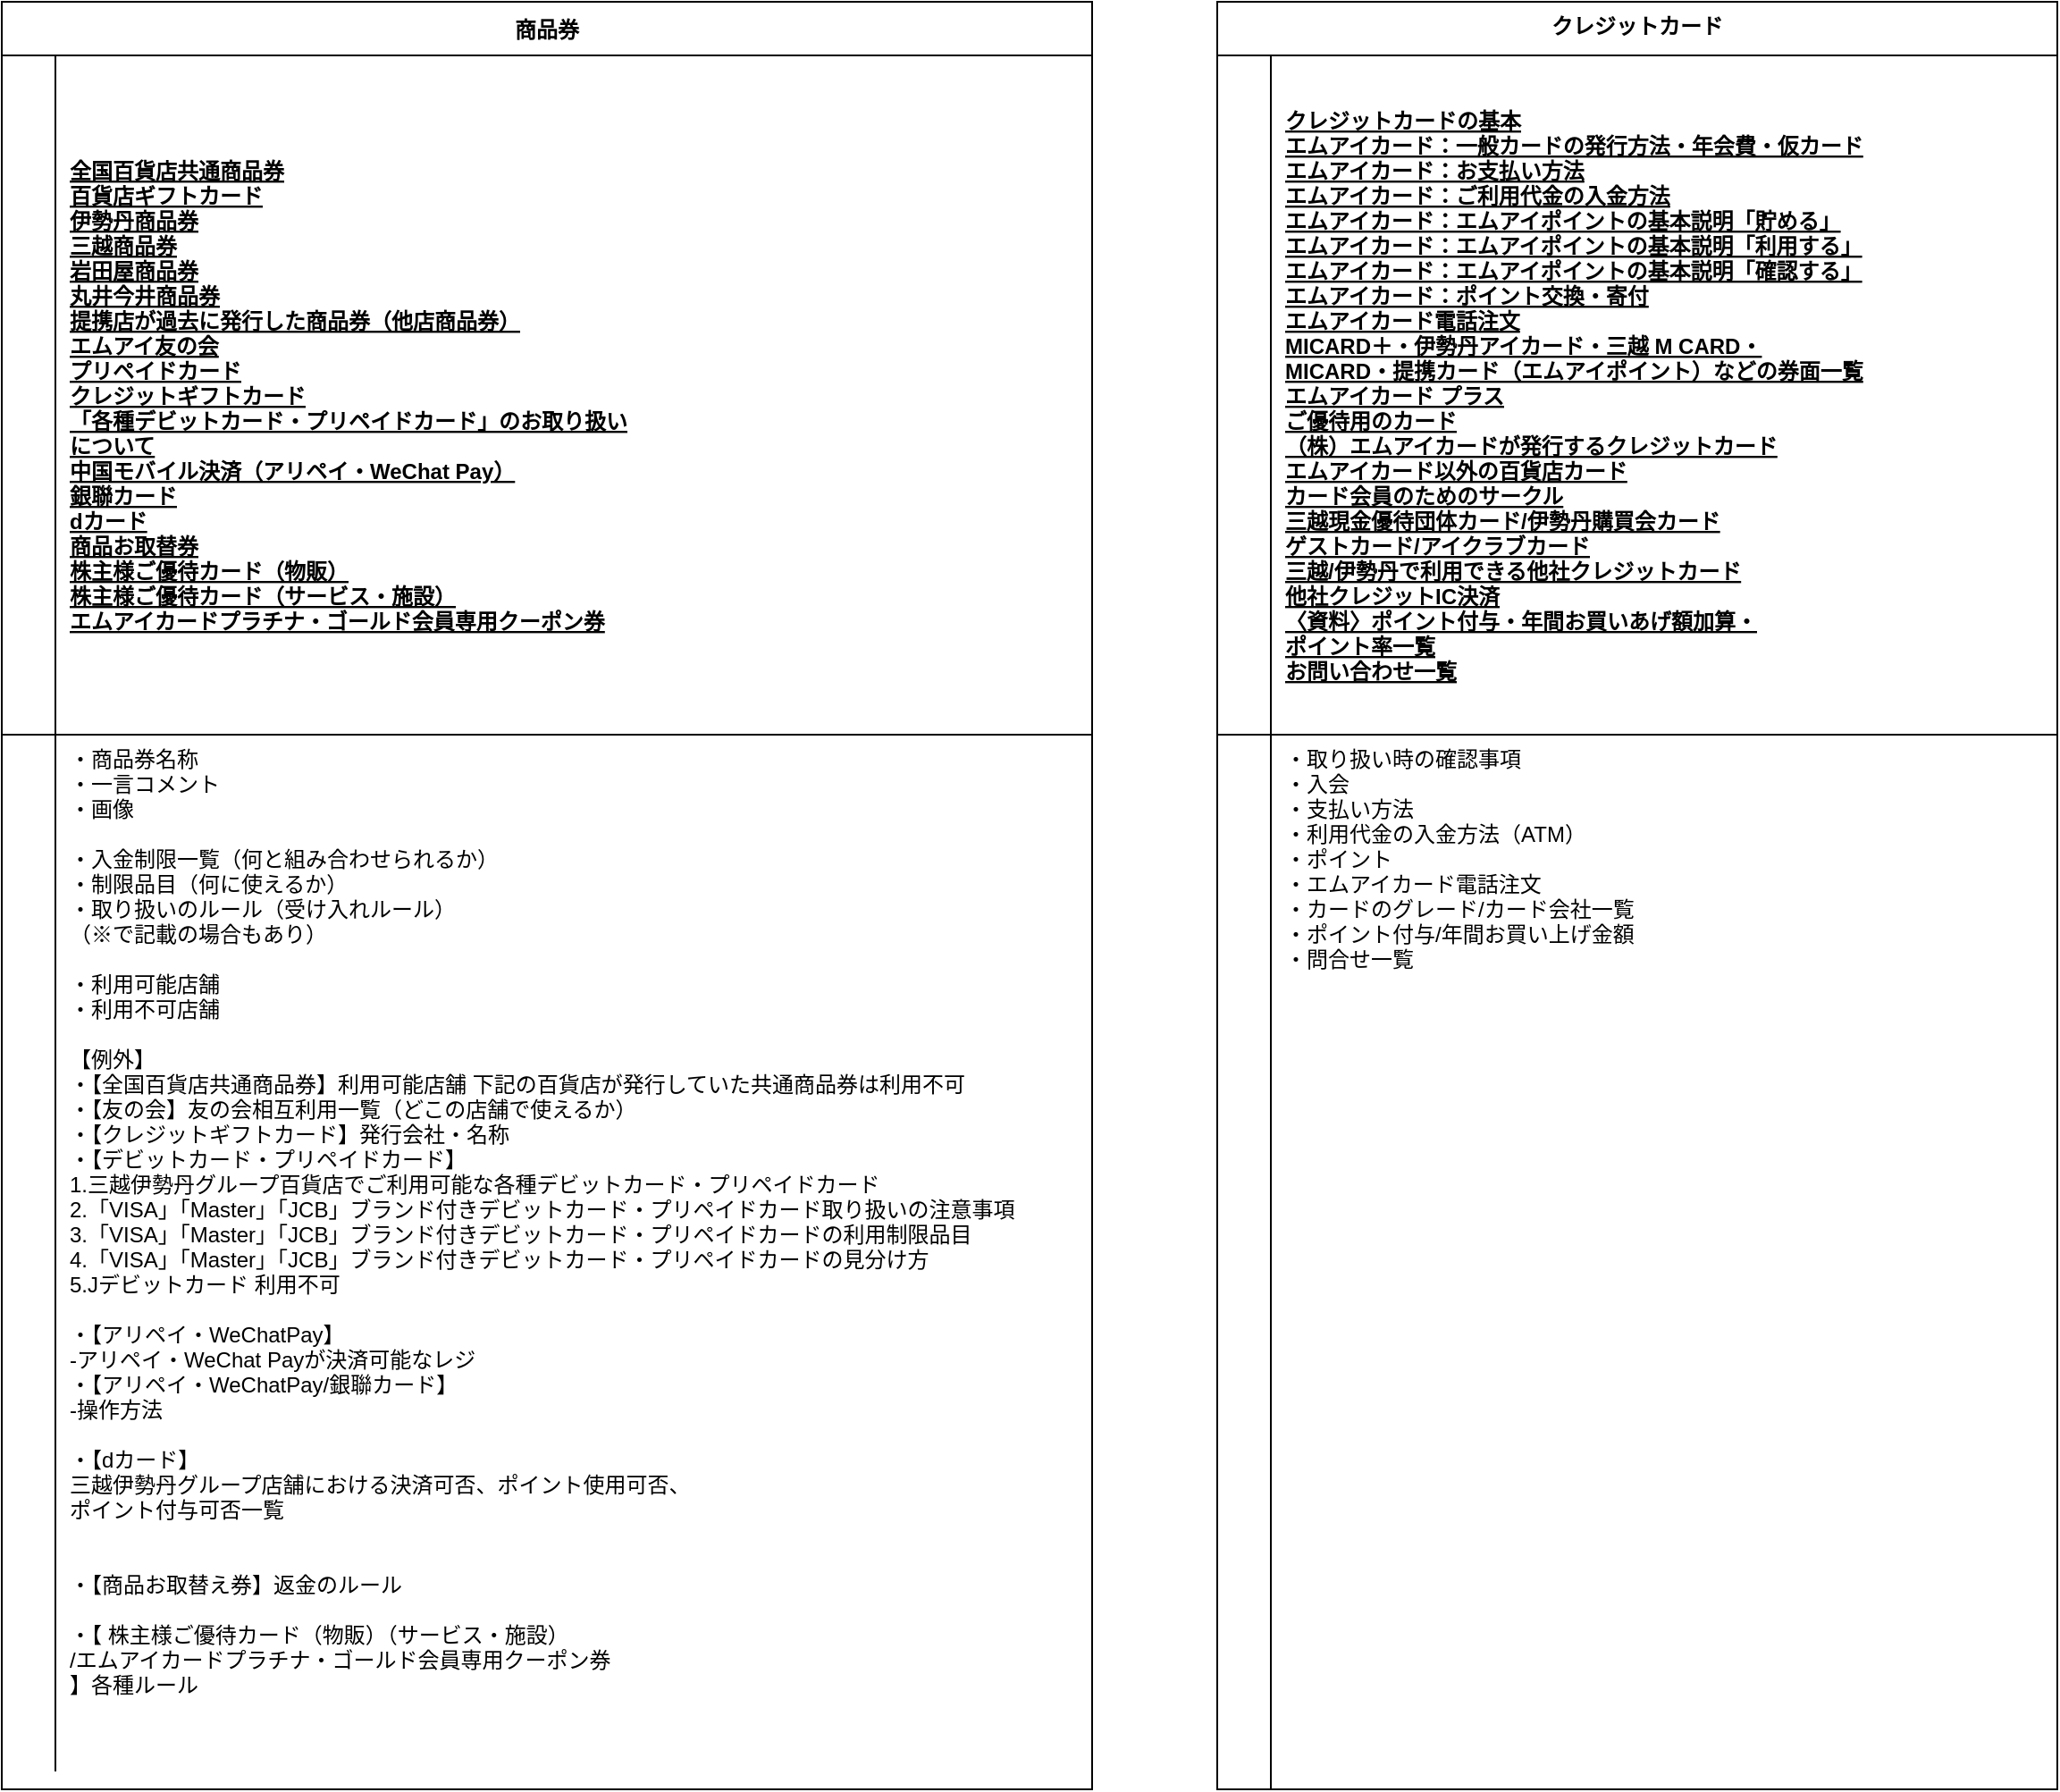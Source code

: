 <mxfile version="13.6.4" type="github">
  <diagram id="rJ6ByPcGutVyXSXBhFUs" name="Page-1">
    <mxGraphModel dx="1543" dy="383" grid="1" gridSize="10" guides="1" tooltips="1" connect="1" arrows="1" fold="1" page="1" pageScale="1" pageWidth="827" pageHeight="1169" math="0" shadow="0">
      <root>
        <mxCell id="0" />
        <mxCell id="1" parent="0" />
        <mxCell id="XxfZhBtblslHPCMTZEOd-1" value="商品券" style="shape=table;startSize=30;container=1;collapsible=1;childLayout=tableLayout;fixedRows=1;rowLines=0;fontStyle=1;align=center;resizeLast=1;" vertex="1" parent="1">
          <mxGeometry x="-520" y="80" width="610" height="1000" as="geometry" />
        </mxCell>
        <mxCell id="XxfZhBtblslHPCMTZEOd-2" value="" style="shape=partialRectangle;collapsible=0;dropTarget=0;pointerEvents=0;fillColor=none;points=[[0,0.5],[1,0.5]];portConstraint=eastwest;top=0;left=0;right=0;bottom=1;" vertex="1" parent="XxfZhBtblslHPCMTZEOd-1">
          <mxGeometry y="30" width="610" height="380" as="geometry" />
        </mxCell>
        <mxCell id="XxfZhBtblslHPCMTZEOd-3" value="" style="shape=partialRectangle;overflow=hidden;connectable=0;fillColor=none;top=0;left=0;bottom=0;right=0;fontStyle=1;" vertex="1" parent="XxfZhBtblslHPCMTZEOd-2">
          <mxGeometry width="30" height="380" as="geometry" />
        </mxCell>
        <mxCell id="XxfZhBtblslHPCMTZEOd-4" value="全国百貨店共通商品券&#xa;百貨店ギフトカード&#xa;伊勢丹商品券&#xa;三越商品券&#xa;岩田屋商品券&#xa;丸井今井商品券&#xa;提携店が過去に発行した商品券（他店商品券）&#xa;エムアイ友の会&#xa;プリペイドカード&#xa;クレジットギフトカード&#xa;「各種デビットカード・プリペイドカード」のお取り扱い&#xa;について&#xa;中国モバイル決済（アリペイ・WeChat Pay）&#xa;銀聯カード&#xa;dカード&#xa;商品お取替券&#xa;株主様ご優待カード（物販）&#xa;株主様ご優待カード（サービス・施設）&#xa;エムアイカードプラチナ・ゴールド会員専用クーポン券" style="shape=partialRectangle;overflow=hidden;connectable=0;fillColor=none;top=0;left=0;bottom=0;right=0;align=left;spacingLeft=6;fontStyle=5;" vertex="1" parent="XxfZhBtblslHPCMTZEOd-2">
          <mxGeometry x="30" width="580" height="380" as="geometry" />
        </mxCell>
        <mxCell id="XxfZhBtblslHPCMTZEOd-5" value="" style="shape=partialRectangle;collapsible=0;dropTarget=0;pointerEvents=0;fillColor=none;points=[[0,0.5],[1,0.5]];portConstraint=eastwest;top=0;left=0;right=0;bottom=0;" vertex="1" parent="XxfZhBtblslHPCMTZEOd-1">
          <mxGeometry y="410" width="610" height="580" as="geometry" />
        </mxCell>
        <mxCell id="XxfZhBtblslHPCMTZEOd-6" value="" style="shape=partialRectangle;overflow=hidden;connectable=0;fillColor=none;top=0;left=0;bottom=0;right=0;" vertex="1" parent="XxfZhBtblslHPCMTZEOd-5">
          <mxGeometry width="30" height="580" as="geometry" />
        </mxCell>
        <mxCell id="XxfZhBtblslHPCMTZEOd-7" value="・商品券名称&#xa;・一言コメント&#xa;・画像&#xa;&#xa;・入金制限一覧（何と組み合わせられるか）&#xa;・制限品目（何に使えるか）&#xa;・取り扱いのルール（受け入れルール）&#xa;（※で記載の場合もあり）&#xa;&#xa;・利用可能店舗&#xa;・利用不可店舗&#xa;&#xa;【例外】&#xa;・【全国百貨店共通商品券】利用可能店舗 下記の百貨店が発行していた共通商品券は利用不可&#xa;・【友の会】友の会相互利用一覧（どこの店舗で使えるか）&#xa;・【クレジットギフトカード】発行会社・名称&#xa;・【デビットカード・プリペイドカード】&#xa;1.三越伊勢丹グループ百貨店でご利用可能な各種デビットカード・プリペイドカード&#xa;2.「VISA」「Master」「JCB」ブランド付きデビットカード・プリペイドカード取り扱いの注意事項&#xa;3.「VISA」「Master」「JCB」ブランド付きデビットカード・プリペイドカードの利用制限品目&#xa;4.「VISA」「Master」「JCB」ブランド付きデビットカード・プリペイドカードの見分け方&#xa;5.Jデビットカード 利用不可 &#xa;&#xa;・【アリペイ・WeChatPay】&#xa;-アリペイ・WeChat Payが決済可能なレジ&#xa;・【アリペイ・WeChatPay/銀聯カード】&#xa;-操作方法&#xa;&#xa;・【dカード】&#xa;三越伊勢丹グループ店舗における決済可否、ポイント使用可否、&#xa;ポイント付与可否一覧&#xa;&#xa;&#xa;・【商品お取替え券】返金のルール&#xa;&#xa;・【 株主様ご優待カード（物販）（サービス・施設）&#xa;/エムアイカードプラチナ・ゴールド会員専用クーポン券&#xa;】各種ルール&#xa;&#xa;" style="shape=partialRectangle;overflow=hidden;connectable=0;fillColor=none;top=0;left=0;bottom=0;right=0;align=left;spacingLeft=6;verticalAlign=top;" vertex="1" parent="XxfZhBtblslHPCMTZEOd-5">
          <mxGeometry x="30" width="580" height="580" as="geometry" />
        </mxCell>
        <mxCell id="XxfZhBtblslHPCMTZEOd-8" value="クレジットカード" style="shape=table;startSize=30;container=1;collapsible=1;childLayout=tableLayout;fixedRows=1;rowLines=0;fontStyle=1;align=center;resizeLast=1;verticalAlign=top;" vertex="1" parent="1">
          <mxGeometry x="160" y="80" width="470" height="1000" as="geometry" />
        </mxCell>
        <mxCell id="XxfZhBtblslHPCMTZEOd-9" value="" style="shape=partialRectangle;collapsible=0;dropTarget=0;pointerEvents=0;fillColor=none;points=[[0,0.5],[1,0.5]];portConstraint=eastwest;top=0;left=0;right=0;bottom=1;" vertex="1" parent="XxfZhBtblslHPCMTZEOd-8">
          <mxGeometry y="30" width="470" height="380" as="geometry" />
        </mxCell>
        <mxCell id="XxfZhBtblslHPCMTZEOd-10" value="" style="shape=partialRectangle;overflow=hidden;connectable=0;fillColor=none;top=0;left=0;bottom=0;right=0;fontStyle=1;" vertex="1" parent="XxfZhBtblslHPCMTZEOd-9">
          <mxGeometry width="30" height="380" as="geometry" />
        </mxCell>
        <mxCell id="XxfZhBtblslHPCMTZEOd-11" value="クレジットカードの基本&#xa;エムアイカード：一般カードの発行方法・年会費・仮カード&#xa;エムアイカード：お支払い方法&#xa;エムアイカード：ご利用代金の入金方法&#xa;エムアイカード：エムアイポイントの基本説明「貯める」&#xa;エムアイカード：エムアイポイントの基本説明「利用する」&#xa;エムアイカード：エムアイポイントの基本説明「確認する」&#xa;エムアイカード：ポイント交換・寄付&#xa;エムアイカード電話注文&#xa;MICARD＋・伊勢丹アイカード・三越 M CARD・&#xa;MICARD・提携カード（エムアイポイント）などの券面一覧&#xa;エムアイカード プラス&#xa;ご優待用のカード&#xa;（株）エムアイカードが発行するクレジットカード&#xa;エムアイカード以外の百貨店カード&#xa;カード会員のためのサークル&#xa;三越現金優待団体カード/伊勢丹購買会カード&#xa;ゲストカード/アイクラブカード&#xa;三越/伊勢丹で利用できる他社クレジットカード&#xa;他社クレジットIC決済&#xa;〈資料〉ポイント付与・年間お買いあげ額加算・&#xa;ポイント率一覧&#xa;お問い合わせ一覧" style="shape=partialRectangle;overflow=hidden;connectable=0;fillColor=none;top=0;left=0;bottom=0;right=0;align=left;spacingLeft=6;fontStyle=5;" vertex="1" parent="XxfZhBtblslHPCMTZEOd-9">
          <mxGeometry x="30" width="440" height="380" as="geometry" />
        </mxCell>
        <mxCell id="XxfZhBtblslHPCMTZEOd-12" value="" style="shape=partialRectangle;collapsible=0;dropTarget=0;pointerEvents=0;fillColor=none;points=[[0,0.5],[1,0.5]];portConstraint=eastwest;top=0;left=0;right=0;bottom=0;" vertex="1" parent="XxfZhBtblslHPCMTZEOd-8">
          <mxGeometry y="410" width="470" height="550" as="geometry" />
        </mxCell>
        <mxCell id="XxfZhBtblslHPCMTZEOd-13" value="" style="shape=partialRectangle;overflow=hidden;connectable=0;fillColor=none;top=0;left=0;bottom=0;right=0;" vertex="1" parent="XxfZhBtblslHPCMTZEOd-12">
          <mxGeometry width="30" height="550" as="geometry" />
        </mxCell>
        <mxCell id="XxfZhBtblslHPCMTZEOd-14" value="・取り扱い時の確認事項&#xa;・入会&#xa;・支払い方法&#xa;・利用代金の入金方法（ATM）&#xa;・ポイント&#xa;・エムアイカード電話注文&#xa;・カードのグレード/カード会社一覧&#xa;・ポイント付与/年間お買い上げ金額&#xa;・問合せ一覧" style="shape=partialRectangle;overflow=hidden;connectable=0;fillColor=none;top=0;left=0;bottom=0;right=0;align=left;spacingLeft=6;verticalAlign=top;" vertex="1" parent="XxfZhBtblslHPCMTZEOd-12">
          <mxGeometry x="30" width="440" height="550" as="geometry" />
        </mxCell>
        <mxCell id="XxfZhBtblslHPCMTZEOd-15" value="" style="shape=partialRectangle;collapsible=0;dropTarget=0;pointerEvents=0;fillColor=none;points=[[0,0.5],[1,0.5]];portConstraint=eastwest;top=0;left=0;right=0;bottom=0;" vertex="1" parent="XxfZhBtblslHPCMTZEOd-8">
          <mxGeometry y="960" width="470" height="40" as="geometry" />
        </mxCell>
        <mxCell id="XxfZhBtblslHPCMTZEOd-16" value="" style="shape=partialRectangle;overflow=hidden;connectable=0;fillColor=none;top=0;left=0;bottom=0;right=0;" vertex="1" parent="XxfZhBtblslHPCMTZEOd-15">
          <mxGeometry width="30" height="40" as="geometry" />
        </mxCell>
        <mxCell id="XxfZhBtblslHPCMTZEOd-17" value="" style="shape=partialRectangle;overflow=hidden;connectable=0;fillColor=none;top=0;left=0;bottom=0;right=0;align=left;spacingLeft=6;" vertex="1" parent="XxfZhBtblslHPCMTZEOd-15">
          <mxGeometry x="30" width="440" height="40" as="geometry" />
        </mxCell>
      </root>
    </mxGraphModel>
  </diagram>
</mxfile>
